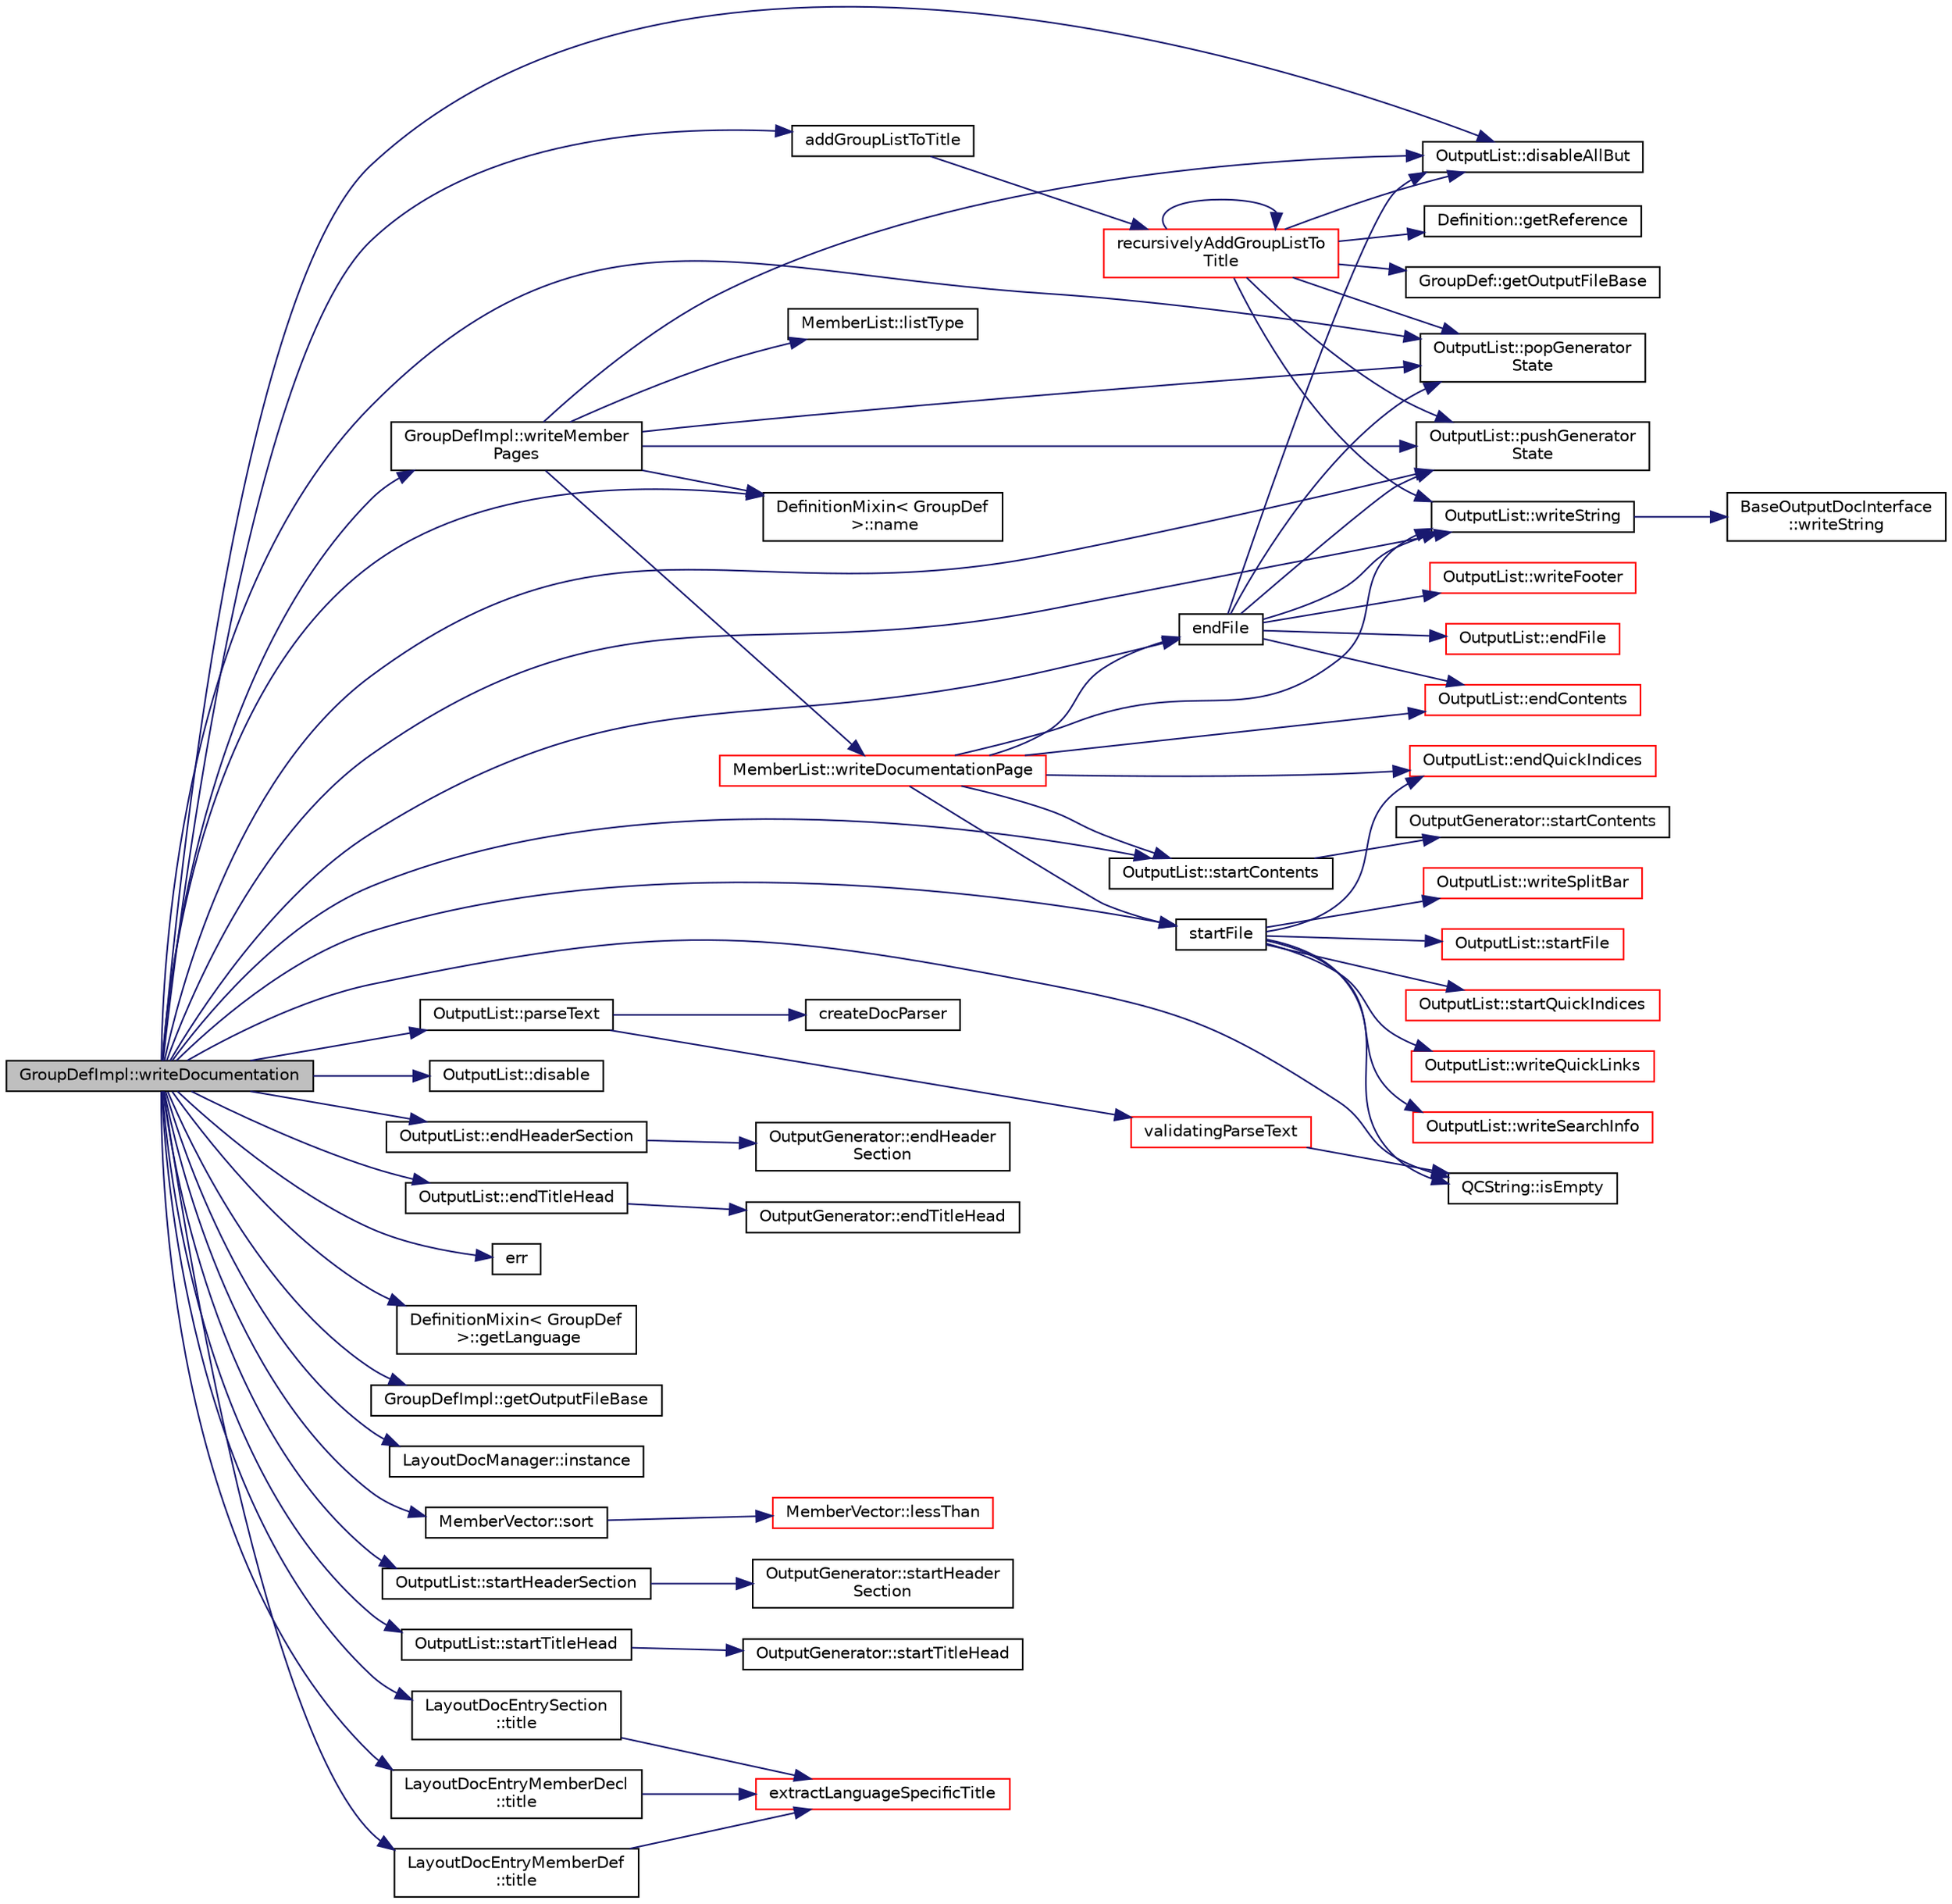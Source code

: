 digraph "GroupDefImpl::writeDocumentation"
{
 // LATEX_PDF_SIZE
  edge [fontname="Helvetica",fontsize="10",labelfontname="Helvetica",labelfontsize="10"];
  node [fontname="Helvetica",fontsize="10",shape=record];
  rankdir="LR";
  Node1 [label="GroupDefImpl::writeDocumentation",height=0.2,width=0.4,color="black", fillcolor="grey75", style="filled", fontcolor="black",tooltip=" "];
  Node1 -> Node2 [color="midnightblue",fontsize="10",style="solid",fontname="Helvetica"];
  Node2 [label="addGroupListToTitle",height=0.2,width=0.4,color="black", fillcolor="white", style="filled",URL="$util_8cpp.html#a6c4285f255bbb17f7c3d308d222334cf",tooltip=" "];
  Node2 -> Node3 [color="midnightblue",fontsize="10",style="solid",fontname="Helvetica"];
  Node3 [label="recursivelyAddGroupListTo\lTitle",height=0.2,width=0.4,color="red", fillcolor="white", style="filled",URL="$util_8cpp.html#a2ea5702871b208636e8c428ac04f3ef1",tooltip=" "];
  Node3 -> Node4 [color="midnightblue",fontsize="10",style="solid",fontname="Helvetica"];
  Node4 [label="OutputList::disableAllBut",height=0.2,width=0.4,color="black", fillcolor="white", style="filled",URL="$classOutputList.html#a73f9be626eea01f1ccd1b446dcf2c003",tooltip=" "];
  Node3 -> Node5 [color="midnightblue",fontsize="10",style="solid",fontname="Helvetica"];
  Node5 [label="GroupDef::getOutputFileBase",height=0.2,width=0.4,color="black", fillcolor="white", style="filled",URL="$classGroupDef.html#a3115ed4515dd434a3471cfae8a92d432",tooltip=" "];
  Node3 -> Node6 [color="midnightblue",fontsize="10",style="solid",fontname="Helvetica"];
  Node6 [label="Definition::getReference",height=0.2,width=0.4,color="black", fillcolor="white", style="filled",URL="$classDefinition.html#aab5f8631606d43a73f371833eb6425ee",tooltip=" "];
  Node3 -> Node9 [color="midnightblue",fontsize="10",style="solid",fontname="Helvetica"];
  Node9 [label="OutputList::popGenerator\lState",height=0.2,width=0.4,color="black", fillcolor="white", style="filled",URL="$classOutputList.html#a94eb1af2ea07425ef1faa539d24adcf8",tooltip=" "];
  Node3 -> Node10 [color="midnightblue",fontsize="10",style="solid",fontname="Helvetica"];
  Node10 [label="OutputList::pushGenerator\lState",height=0.2,width=0.4,color="black", fillcolor="white", style="filled",URL="$classOutputList.html#a885957a64f7d87aefb663c4ec903188f",tooltip=" "];
  Node3 -> Node3 [color="midnightblue",fontsize="10",style="solid",fontname="Helvetica"];
  Node3 -> Node13 [color="midnightblue",fontsize="10",style="solid",fontname="Helvetica"];
  Node13 [label="OutputList::writeString",height=0.2,width=0.4,color="black", fillcolor="white", style="filled",URL="$classOutputList.html#a07cac8a8981da35314f77d8f3edb7f76",tooltip=" "];
  Node13 -> Node14 [color="midnightblue",fontsize="10",style="solid",fontname="Helvetica"];
  Node14 [label="BaseOutputDocInterface\l::writeString",height=0.2,width=0.4,color="black", fillcolor="white", style="filled",URL="$classBaseOutputDocInterface.html#a1b8c0b05080d0e73bc10a0dfaeb03320",tooltip=" "];
  Node1 -> Node15 [color="midnightblue",fontsize="10",style="solid",fontname="Helvetica"];
  Node15 [label="OutputList::disable",height=0.2,width=0.4,color="black", fillcolor="white", style="filled",URL="$classOutputList.html#a22f8c17b8c14518aa55f8af3c2abab0f",tooltip=" "];
  Node1 -> Node4 [color="midnightblue",fontsize="10",style="solid",fontname="Helvetica"];
  Node1 -> Node16 [color="midnightblue",fontsize="10",style="solid",fontname="Helvetica"];
  Node16 [label="endFile",height=0.2,width=0.4,color="black", fillcolor="white", style="filled",URL="$index_8cpp.html#a0f65138605aced4e557cefaebba93625",tooltip=" "];
  Node16 -> Node4 [color="midnightblue",fontsize="10",style="solid",fontname="Helvetica"];
  Node16 -> Node17 [color="midnightblue",fontsize="10",style="solid",fontname="Helvetica"];
  Node17 [label="OutputList::endContents",height=0.2,width=0.4,color="red", fillcolor="white", style="filled",URL="$classOutputList.html#a317bae5a753eac709cf776b2ec2fb732",tooltip=" "];
  Node16 -> Node19 [color="midnightblue",fontsize="10",style="solid",fontname="Helvetica"];
  Node19 [label="OutputList::endFile",height=0.2,width=0.4,color="red", fillcolor="white", style="filled",URL="$classOutputList.html#a5b0f833d3150110151ae6a095a8549a5",tooltip=" "];
  Node16 -> Node9 [color="midnightblue",fontsize="10",style="solid",fontname="Helvetica"];
  Node16 -> Node10 [color="midnightblue",fontsize="10",style="solid",fontname="Helvetica"];
  Node16 -> Node21 [color="midnightblue",fontsize="10",style="solid",fontname="Helvetica"];
  Node21 [label="OutputList::writeFooter",height=0.2,width=0.4,color="red", fillcolor="white", style="filled",URL="$classOutputList.html#accf02a25e4bb1593eabc248373f08dd0",tooltip=" "];
  Node16 -> Node13 [color="midnightblue",fontsize="10",style="solid",fontname="Helvetica"];
  Node1 -> Node23 [color="midnightblue",fontsize="10",style="solid",fontname="Helvetica"];
  Node23 [label="OutputList::endHeaderSection",height=0.2,width=0.4,color="black", fillcolor="white", style="filled",URL="$classOutputList.html#a327fd876b42a81d55c668042dc3104d7",tooltip=" "];
  Node23 -> Node24 [color="midnightblue",fontsize="10",style="solid",fontname="Helvetica"];
  Node24 [label="OutputGenerator::endHeader\lSection",height=0.2,width=0.4,color="black", fillcolor="white", style="filled",URL="$classOutputGenerator.html#a0be4290a396c38e39361a1a23f331730",tooltip=" "];
  Node1 -> Node25 [color="midnightblue",fontsize="10",style="solid",fontname="Helvetica"];
  Node25 [label="OutputList::endTitleHead",height=0.2,width=0.4,color="black", fillcolor="white", style="filled",URL="$classOutputList.html#a0d24b8d36374b773ce723e4b3ae650e7",tooltip=" "];
  Node25 -> Node26 [color="midnightblue",fontsize="10",style="solid",fontname="Helvetica"];
  Node26 [label="OutputGenerator::endTitleHead",height=0.2,width=0.4,color="black", fillcolor="white", style="filled",URL="$classOutputGenerator.html#a45d00b7bf393e03b57725e35ba532aba",tooltip=" "];
  Node1 -> Node27 [color="midnightblue",fontsize="10",style="solid",fontname="Helvetica"];
  Node27 [label="err",height=0.2,width=0.4,color="black", fillcolor="white", style="filled",URL="$message_8cpp.html#aede5746344fdce99647541101eaa7f06",tooltip=" "];
  Node1 -> Node28 [color="midnightblue",fontsize="10",style="solid",fontname="Helvetica"];
  Node28 [label="DefinitionMixin\< GroupDef\l \>::getLanguage",height=0.2,width=0.4,color="black", fillcolor="white", style="filled",URL="$classDefinitionMixin.html#a2ec39daf3ce8b2fcbeb38da43e840397",tooltip=" "];
  Node1 -> Node29 [color="midnightblue",fontsize="10",style="solid",fontname="Helvetica"];
  Node29 [label="GroupDefImpl::getOutputFileBase",height=0.2,width=0.4,color="black", fillcolor="white", style="filled",URL="$classGroupDefImpl.html#a5e1fe00c753e536315e392c286ef0c8a",tooltip=" "];
  Node1 -> Node30 [color="midnightblue",fontsize="10",style="solid",fontname="Helvetica"];
  Node30 [label="LayoutDocManager::instance",height=0.2,width=0.4,color="black", fillcolor="white", style="filled",URL="$classLayoutDocManager.html#a87bc2288833b8769bd03e47c58fbba6a",tooltip=" "];
  Node1 -> Node31 [color="midnightblue",fontsize="10",style="solid",fontname="Helvetica"];
  Node31 [label="QCString::isEmpty",height=0.2,width=0.4,color="black", fillcolor="white", style="filled",URL="$classQCString.html#a621c4090d69ad7d05ef8e5234376c3d8",tooltip=" "];
  Node1 -> Node32 [color="midnightblue",fontsize="10",style="solid",fontname="Helvetica"];
  Node32 [label="DefinitionMixin\< GroupDef\l \>::name",height=0.2,width=0.4,color="black", fillcolor="white", style="filled",URL="$classDefinitionMixin.html#a03a95195d1616701c67a11d38b2b22bf",tooltip=" "];
  Node1 -> Node33 [color="midnightblue",fontsize="10",style="solid",fontname="Helvetica"];
  Node33 [label="OutputList::parseText",height=0.2,width=0.4,color="black", fillcolor="white", style="filled",URL="$classOutputList.html#adfdcf2ba925f05be8beb8cf43deb168a",tooltip=" "];
  Node33 -> Node34 [color="midnightblue",fontsize="10",style="solid",fontname="Helvetica"];
  Node34 [label="createDocParser",height=0.2,width=0.4,color="black", fillcolor="white", style="filled",URL="$docparser_8cpp.html#a00e008a1b49a5878df53ac31ac3e354d",tooltip=" "];
  Node33 -> Node35 [color="midnightblue",fontsize="10",style="solid",fontname="Helvetica"];
  Node35 [label="validatingParseText",height=0.2,width=0.4,color="red", fillcolor="white", style="filled",URL="$docparser_8cpp.html#addfb341b6f73a94030c64eb1ce59351d",tooltip=" "];
  Node35 -> Node31 [color="midnightblue",fontsize="10",style="solid",fontname="Helvetica"];
  Node1 -> Node9 [color="midnightblue",fontsize="10",style="solid",fontname="Helvetica"];
  Node1 -> Node10 [color="midnightblue",fontsize="10",style="solid",fontname="Helvetica"];
  Node1 -> Node63 [color="midnightblue",fontsize="10",style="solid",fontname="Helvetica"];
  Node63 [label="MemberVector::sort",height=0.2,width=0.4,color="black", fillcolor="white", style="filled",URL="$classMemberVector.html#a4391e4cb58c64ccf2325d67a8933e85f",tooltip=" "];
  Node63 -> Node64 [color="midnightblue",fontsize="10",style="solid",fontname="Helvetica"];
  Node64 [label="MemberVector::lessThan",height=0.2,width=0.4,color="red", fillcolor="white", style="filled",URL="$classMemberVector.html#a55bc8544d134138efb4a3aaf8518c32f",tooltip=" "];
  Node1 -> Node74 [color="midnightblue",fontsize="10",style="solid",fontname="Helvetica"];
  Node74 [label="OutputList::startContents",height=0.2,width=0.4,color="black", fillcolor="white", style="filled",URL="$classOutputList.html#ac891ad4a7081e1ab9d42a637596111db",tooltip=" "];
  Node74 -> Node75 [color="midnightblue",fontsize="10",style="solid",fontname="Helvetica"];
  Node75 [label="OutputGenerator::startContents",height=0.2,width=0.4,color="black", fillcolor="white", style="filled",URL="$classOutputGenerator.html#a21231e6bba1594e5327e8e150e39355c",tooltip=" "];
  Node1 -> Node76 [color="midnightblue",fontsize="10",style="solid",fontname="Helvetica"];
  Node76 [label="startFile",height=0.2,width=0.4,color="black", fillcolor="white", style="filled",URL="$index_8cpp.html#a2aa525be67f0dfb3cad594d950dd8b32",tooltip=" "];
  Node76 -> Node77 [color="midnightblue",fontsize="10",style="solid",fontname="Helvetica"];
  Node77 [label="OutputList::endQuickIndices",height=0.2,width=0.4,color="red", fillcolor="white", style="filled",URL="$classOutputList.html#ab1da800b31634af3c518bfa8c0b8323b",tooltip=" "];
  Node76 -> Node31 [color="midnightblue",fontsize="10",style="solid",fontname="Helvetica"];
  Node76 -> Node79 [color="midnightblue",fontsize="10",style="solid",fontname="Helvetica"];
  Node79 [label="OutputList::startFile",height=0.2,width=0.4,color="red", fillcolor="white", style="filled",URL="$classOutputList.html#a039bad7958749fee71e01cd8d1196dd6",tooltip=" "];
  Node76 -> Node81 [color="midnightblue",fontsize="10",style="solid",fontname="Helvetica"];
  Node81 [label="OutputList::startQuickIndices",height=0.2,width=0.4,color="red", fillcolor="white", style="filled",URL="$classOutputList.html#a74849c1452e8884292ed85bf7c22f2bc",tooltip=" "];
  Node76 -> Node83 [color="midnightblue",fontsize="10",style="solid",fontname="Helvetica"];
  Node83 [label="OutputList::writeQuickLinks",height=0.2,width=0.4,color="red", fillcolor="white", style="filled",URL="$classOutputList.html#a659a8933c37116e3ab9765167ceb075a",tooltip=" "];
  Node76 -> Node85 [color="midnightblue",fontsize="10",style="solid",fontname="Helvetica"];
  Node85 [label="OutputList::writeSearchInfo",height=0.2,width=0.4,color="red", fillcolor="white", style="filled",URL="$classOutputList.html#a0b776a7ac371d841b15862b074ddd97f",tooltip=" "];
  Node76 -> Node87 [color="midnightblue",fontsize="10",style="solid",fontname="Helvetica"];
  Node87 [label="OutputList::writeSplitBar",height=0.2,width=0.4,color="red", fillcolor="white", style="filled",URL="$classOutputList.html#a273fd8da2ee6aaa96508979a57ad1b9f",tooltip=" "];
  Node1 -> Node89 [color="midnightblue",fontsize="10",style="solid",fontname="Helvetica"];
  Node89 [label="OutputList::startHeaderSection",height=0.2,width=0.4,color="black", fillcolor="white", style="filled",URL="$classOutputList.html#a545dcbbbcdf8aac24e32df2abe0ea22d",tooltip=" "];
  Node89 -> Node90 [color="midnightblue",fontsize="10",style="solid",fontname="Helvetica"];
  Node90 [label="OutputGenerator::startHeader\lSection",height=0.2,width=0.4,color="black", fillcolor="white", style="filled",URL="$classOutputGenerator.html#a60a86f83cd8878a315820831c66f7e55",tooltip=" "];
  Node1 -> Node91 [color="midnightblue",fontsize="10",style="solid",fontname="Helvetica"];
  Node91 [label="OutputList::startTitleHead",height=0.2,width=0.4,color="black", fillcolor="white", style="filled",URL="$classOutputList.html#a218206d83bfa847f783bf2d2346caac6",tooltip=" "];
  Node91 -> Node92 [color="midnightblue",fontsize="10",style="solid",fontname="Helvetica"];
  Node92 [label="OutputGenerator::startTitleHead",height=0.2,width=0.4,color="black", fillcolor="white", style="filled",URL="$classOutputGenerator.html#a0f70f9b0432045026a3c2a4d4214d284",tooltip=" "];
  Node1 -> Node93 [color="midnightblue",fontsize="10",style="solid",fontname="Helvetica"];
  Node93 [label="LayoutDocEntrySection\l::title",height=0.2,width=0.4,color="black", fillcolor="white", style="filled",URL="$structLayoutDocEntrySection.html#a363185aa61931f8aa77b4a6c71b6c62b",tooltip=" "];
  Node93 -> Node94 [color="midnightblue",fontsize="10",style="solid",fontname="Helvetica"];
  Node94 [label="extractLanguageSpecificTitle",height=0.2,width=0.4,color="red", fillcolor="white", style="filled",URL="$layout_8cpp.html#af079449c7fca1ffd687c7b964cceb15c",tooltip=" "];
  Node1 -> Node103 [color="midnightblue",fontsize="10",style="solid",fontname="Helvetica"];
  Node103 [label="LayoutDocEntryMemberDecl\l::title",height=0.2,width=0.4,color="black", fillcolor="white", style="filled",URL="$structLayoutDocEntryMemberDecl.html#a20f84bd3015b092b218ec7eb7f66897e",tooltip=" "];
  Node103 -> Node94 [color="midnightblue",fontsize="10",style="solid",fontname="Helvetica"];
  Node1 -> Node104 [color="midnightblue",fontsize="10",style="solid",fontname="Helvetica"];
  Node104 [label="LayoutDocEntryMemberDef\l::title",height=0.2,width=0.4,color="black", fillcolor="white", style="filled",URL="$structLayoutDocEntryMemberDef.html#aad1a0162e48008f3ff91f4a3330c06be",tooltip=" "];
  Node104 -> Node94 [color="midnightblue",fontsize="10",style="solid",fontname="Helvetica"];
  Node1 -> Node105 [color="midnightblue",fontsize="10",style="solid",fontname="Helvetica"];
  Node105 [label="GroupDefImpl::writeMember\lPages",height=0.2,width=0.4,color="black", fillcolor="white", style="filled",URL="$classGroupDefImpl.html#ad88694fd6deb0f32a7ff52e4051d2e11",tooltip=" "];
  Node105 -> Node4 [color="midnightblue",fontsize="10",style="solid",fontname="Helvetica"];
  Node105 -> Node106 [color="midnightblue",fontsize="10",style="solid",fontname="Helvetica"];
  Node106 [label="MemberList::listType",height=0.2,width=0.4,color="black", fillcolor="white", style="filled",URL="$classMemberList.html#aa31a7d651481862036f72381f7e2a96d",tooltip=" "];
  Node105 -> Node32 [color="midnightblue",fontsize="10",style="solid",fontname="Helvetica"];
  Node105 -> Node9 [color="midnightblue",fontsize="10",style="solid",fontname="Helvetica"];
  Node105 -> Node10 [color="midnightblue",fontsize="10",style="solid",fontname="Helvetica"];
  Node105 -> Node107 [color="midnightblue",fontsize="10",style="solid",fontname="Helvetica"];
  Node107 [label="MemberList::writeDocumentationPage",height=0.2,width=0.4,color="red", fillcolor="white", style="filled",URL="$classMemberList.html#af61f3bff24e29a086ea1bf6a66f4a2be",tooltip=" "];
  Node107 -> Node17 [color="midnightblue",fontsize="10",style="solid",fontname="Helvetica"];
  Node107 -> Node16 [color="midnightblue",fontsize="10",style="solid",fontname="Helvetica"];
  Node107 -> Node77 [color="midnightblue",fontsize="10",style="solid",fontname="Helvetica"];
  Node107 -> Node74 [color="midnightblue",fontsize="10",style="solid",fontname="Helvetica"];
  Node107 -> Node76 [color="midnightblue",fontsize="10",style="solid",fontname="Helvetica"];
  Node107 -> Node13 [color="midnightblue",fontsize="10",style="solid",fontname="Helvetica"];
  Node1 -> Node13 [color="midnightblue",fontsize="10",style="solid",fontname="Helvetica"];
}
